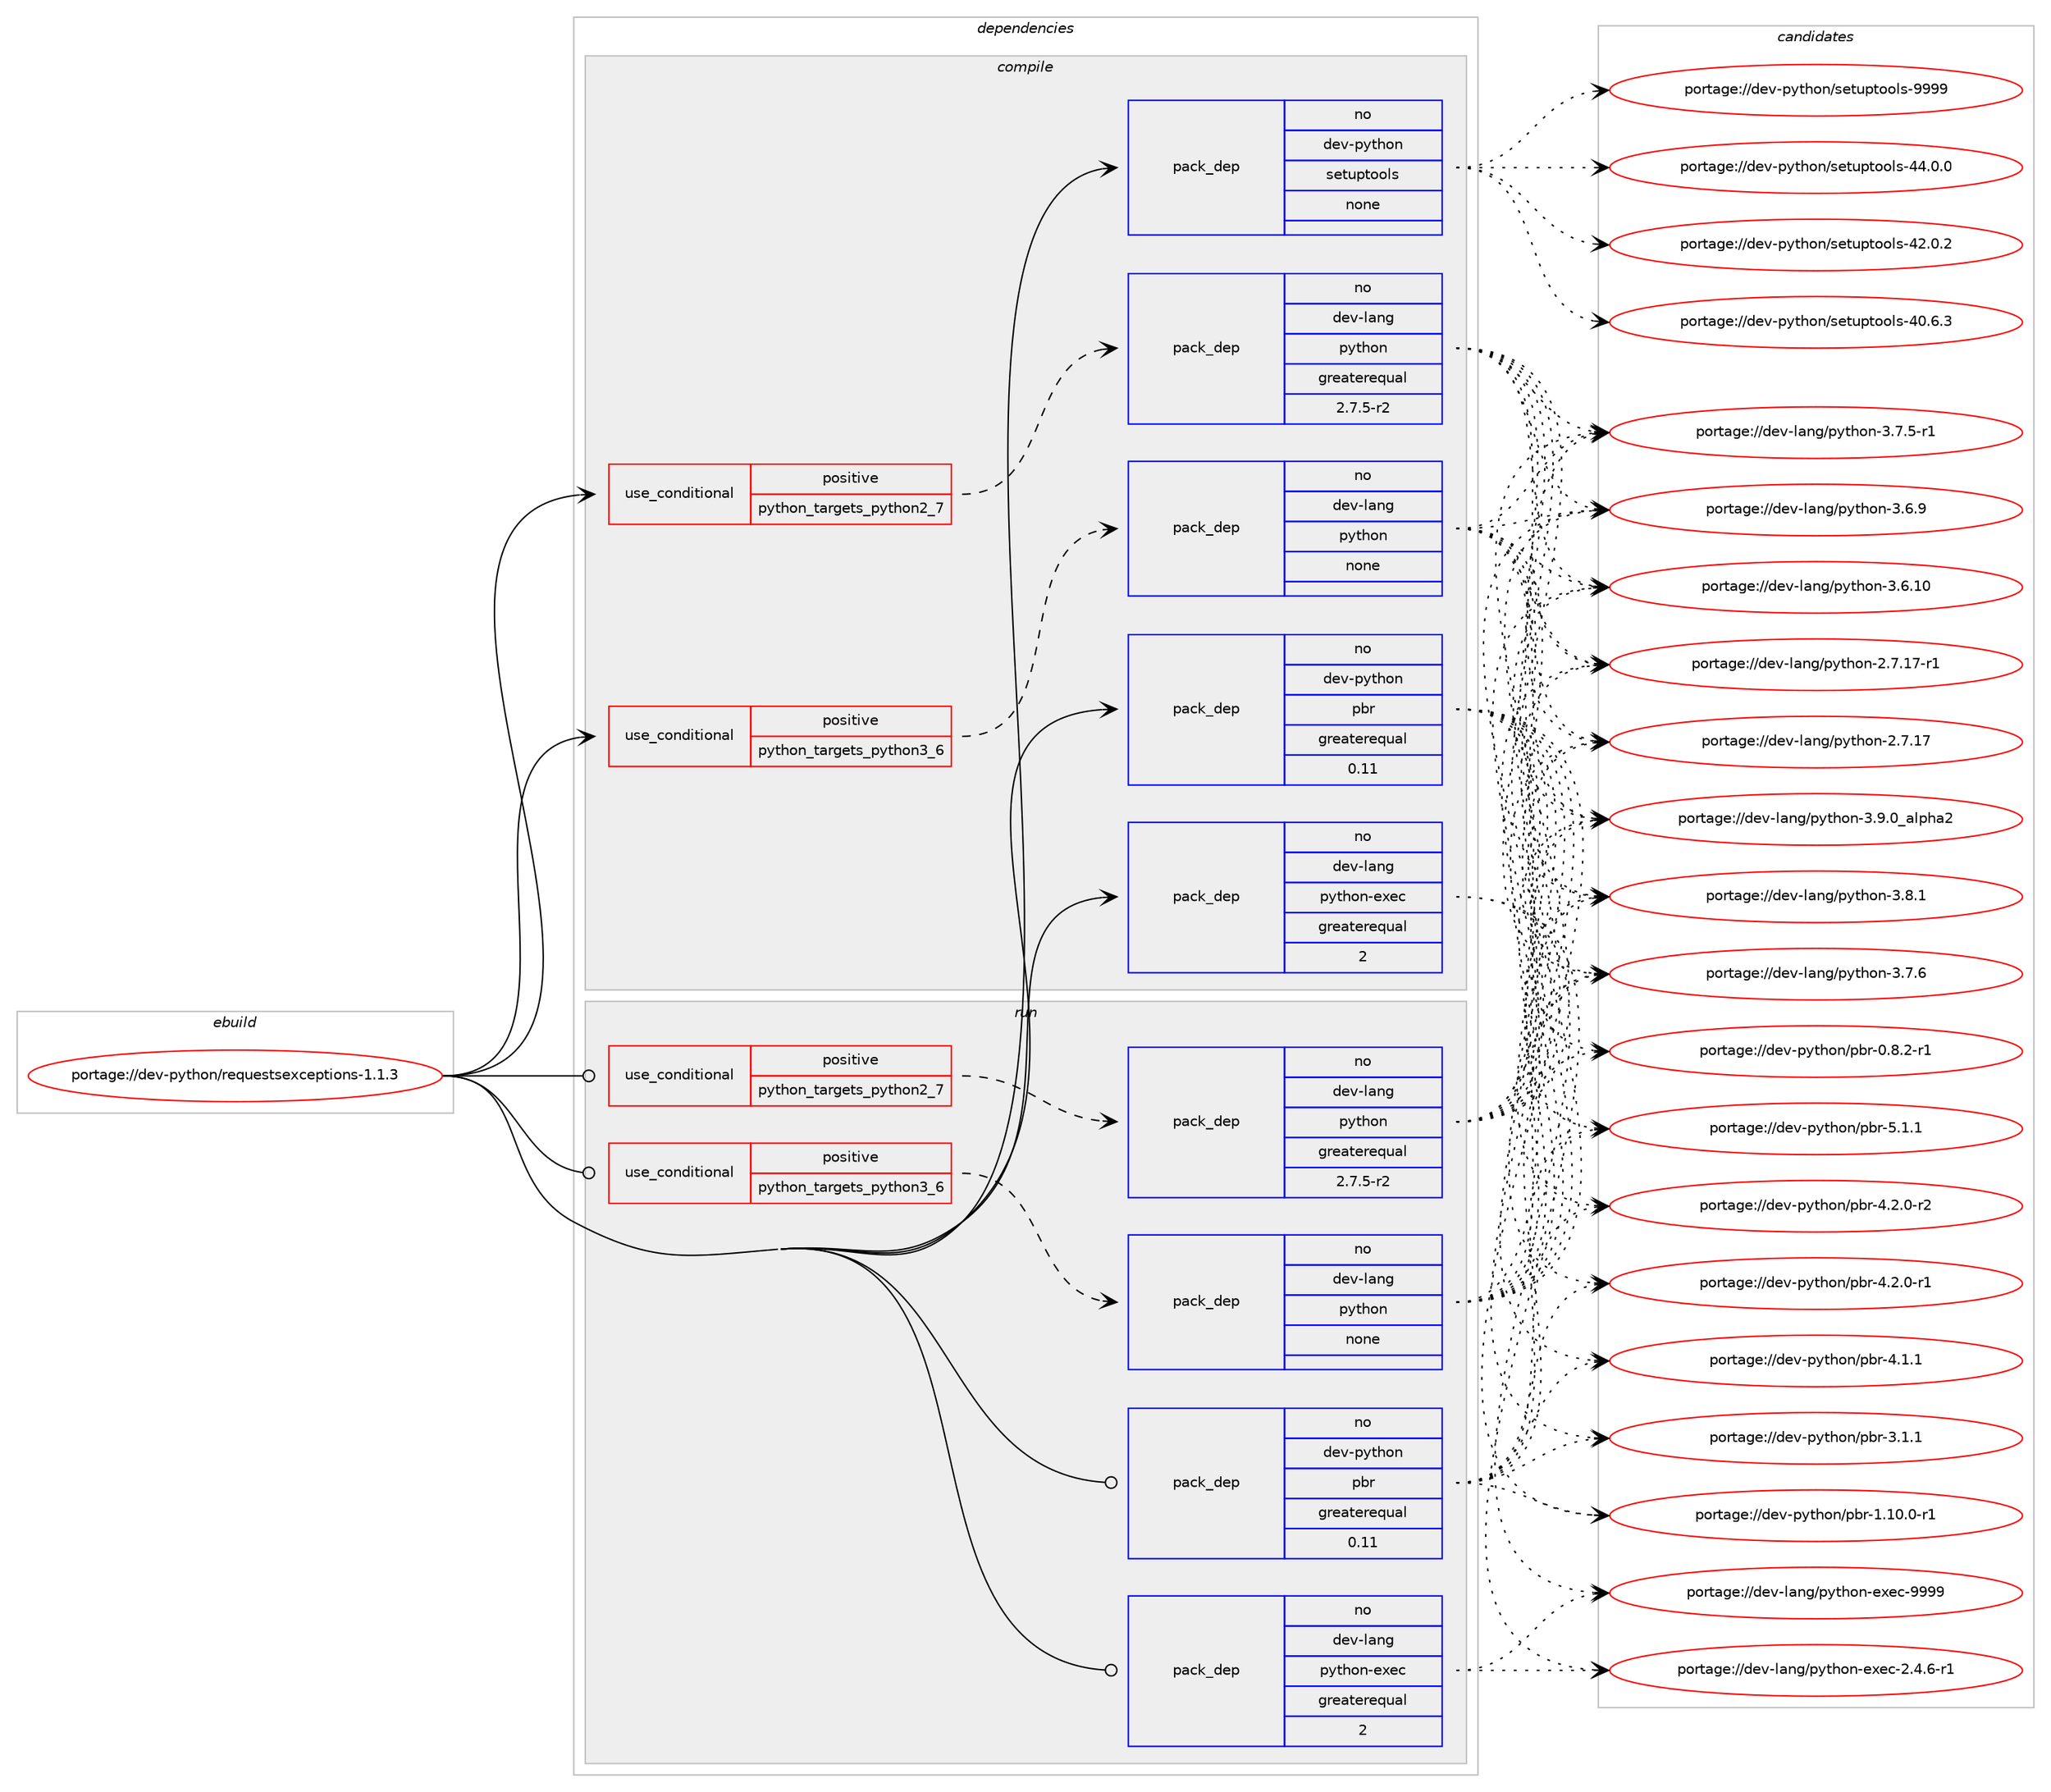 digraph prolog {

# *************
# Graph options
# *************

newrank=true;
concentrate=true;
compound=true;
graph [rankdir=LR,fontname=Helvetica,fontsize=10,ranksep=1.5];#, ranksep=2.5, nodesep=0.2];
edge  [arrowhead=vee];
node  [fontname=Helvetica,fontsize=10];

# **********
# The ebuild
# **********

subgraph cluster_leftcol {
color=gray;
rank=same;
label=<<i>ebuild</i>>;
id [label="portage://dev-python/requestsexceptions-1.1.3", color=red, width=4, href="../dev-python/requestsexceptions-1.1.3.svg"];
}

# ****************
# The dependencies
# ****************

subgraph cluster_midcol {
color=gray;
label=<<i>dependencies</i>>;
subgraph cluster_compile {
fillcolor="#eeeeee";
style=filled;
label=<<i>compile</i>>;
subgraph cond106692 {
dependency428033 [label=<<TABLE BORDER="0" CELLBORDER="1" CELLSPACING="0" CELLPADDING="4"><TR><TD ROWSPAN="3" CELLPADDING="10">use_conditional</TD></TR><TR><TD>positive</TD></TR><TR><TD>python_targets_python2_7</TD></TR></TABLE>>, shape=none, color=red];
subgraph pack316443 {
dependency428034 [label=<<TABLE BORDER="0" CELLBORDER="1" CELLSPACING="0" CELLPADDING="4" WIDTH="220"><TR><TD ROWSPAN="6" CELLPADDING="30">pack_dep</TD></TR><TR><TD WIDTH="110">no</TD></TR><TR><TD>dev-lang</TD></TR><TR><TD>python</TD></TR><TR><TD>greaterequal</TD></TR><TR><TD>2.7.5-r2</TD></TR></TABLE>>, shape=none, color=blue];
}
dependency428033:e -> dependency428034:w [weight=20,style="dashed",arrowhead="vee"];
}
id:e -> dependency428033:w [weight=20,style="solid",arrowhead="vee"];
subgraph cond106693 {
dependency428035 [label=<<TABLE BORDER="0" CELLBORDER="1" CELLSPACING="0" CELLPADDING="4"><TR><TD ROWSPAN="3" CELLPADDING="10">use_conditional</TD></TR><TR><TD>positive</TD></TR><TR><TD>python_targets_python3_6</TD></TR></TABLE>>, shape=none, color=red];
subgraph pack316444 {
dependency428036 [label=<<TABLE BORDER="0" CELLBORDER="1" CELLSPACING="0" CELLPADDING="4" WIDTH="220"><TR><TD ROWSPAN="6" CELLPADDING="30">pack_dep</TD></TR><TR><TD WIDTH="110">no</TD></TR><TR><TD>dev-lang</TD></TR><TR><TD>python</TD></TR><TR><TD>none</TD></TR><TR><TD></TD></TR></TABLE>>, shape=none, color=blue];
}
dependency428035:e -> dependency428036:w [weight=20,style="dashed",arrowhead="vee"];
}
id:e -> dependency428035:w [weight=20,style="solid",arrowhead="vee"];
subgraph pack316445 {
dependency428037 [label=<<TABLE BORDER="0" CELLBORDER="1" CELLSPACING="0" CELLPADDING="4" WIDTH="220"><TR><TD ROWSPAN="6" CELLPADDING="30">pack_dep</TD></TR><TR><TD WIDTH="110">no</TD></TR><TR><TD>dev-lang</TD></TR><TR><TD>python-exec</TD></TR><TR><TD>greaterequal</TD></TR><TR><TD>2</TD></TR></TABLE>>, shape=none, color=blue];
}
id:e -> dependency428037:w [weight=20,style="solid",arrowhead="vee"];
subgraph pack316446 {
dependency428038 [label=<<TABLE BORDER="0" CELLBORDER="1" CELLSPACING="0" CELLPADDING="4" WIDTH="220"><TR><TD ROWSPAN="6" CELLPADDING="30">pack_dep</TD></TR><TR><TD WIDTH="110">no</TD></TR><TR><TD>dev-python</TD></TR><TR><TD>pbr</TD></TR><TR><TD>greaterequal</TD></TR><TR><TD>0.11</TD></TR></TABLE>>, shape=none, color=blue];
}
id:e -> dependency428038:w [weight=20,style="solid",arrowhead="vee"];
subgraph pack316447 {
dependency428039 [label=<<TABLE BORDER="0" CELLBORDER="1" CELLSPACING="0" CELLPADDING="4" WIDTH="220"><TR><TD ROWSPAN="6" CELLPADDING="30">pack_dep</TD></TR><TR><TD WIDTH="110">no</TD></TR><TR><TD>dev-python</TD></TR><TR><TD>setuptools</TD></TR><TR><TD>none</TD></TR><TR><TD></TD></TR></TABLE>>, shape=none, color=blue];
}
id:e -> dependency428039:w [weight=20,style="solid",arrowhead="vee"];
}
subgraph cluster_compileandrun {
fillcolor="#eeeeee";
style=filled;
label=<<i>compile and run</i>>;
}
subgraph cluster_run {
fillcolor="#eeeeee";
style=filled;
label=<<i>run</i>>;
subgraph cond106694 {
dependency428040 [label=<<TABLE BORDER="0" CELLBORDER="1" CELLSPACING="0" CELLPADDING="4"><TR><TD ROWSPAN="3" CELLPADDING="10">use_conditional</TD></TR><TR><TD>positive</TD></TR><TR><TD>python_targets_python2_7</TD></TR></TABLE>>, shape=none, color=red];
subgraph pack316448 {
dependency428041 [label=<<TABLE BORDER="0" CELLBORDER="1" CELLSPACING="0" CELLPADDING="4" WIDTH="220"><TR><TD ROWSPAN="6" CELLPADDING="30">pack_dep</TD></TR><TR><TD WIDTH="110">no</TD></TR><TR><TD>dev-lang</TD></TR><TR><TD>python</TD></TR><TR><TD>greaterequal</TD></TR><TR><TD>2.7.5-r2</TD></TR></TABLE>>, shape=none, color=blue];
}
dependency428040:e -> dependency428041:w [weight=20,style="dashed",arrowhead="vee"];
}
id:e -> dependency428040:w [weight=20,style="solid",arrowhead="odot"];
subgraph cond106695 {
dependency428042 [label=<<TABLE BORDER="0" CELLBORDER="1" CELLSPACING="0" CELLPADDING="4"><TR><TD ROWSPAN="3" CELLPADDING="10">use_conditional</TD></TR><TR><TD>positive</TD></TR><TR><TD>python_targets_python3_6</TD></TR></TABLE>>, shape=none, color=red];
subgraph pack316449 {
dependency428043 [label=<<TABLE BORDER="0" CELLBORDER="1" CELLSPACING="0" CELLPADDING="4" WIDTH="220"><TR><TD ROWSPAN="6" CELLPADDING="30">pack_dep</TD></TR><TR><TD WIDTH="110">no</TD></TR><TR><TD>dev-lang</TD></TR><TR><TD>python</TD></TR><TR><TD>none</TD></TR><TR><TD></TD></TR></TABLE>>, shape=none, color=blue];
}
dependency428042:e -> dependency428043:w [weight=20,style="dashed",arrowhead="vee"];
}
id:e -> dependency428042:w [weight=20,style="solid",arrowhead="odot"];
subgraph pack316450 {
dependency428044 [label=<<TABLE BORDER="0" CELLBORDER="1" CELLSPACING="0" CELLPADDING="4" WIDTH="220"><TR><TD ROWSPAN="6" CELLPADDING="30">pack_dep</TD></TR><TR><TD WIDTH="110">no</TD></TR><TR><TD>dev-lang</TD></TR><TR><TD>python-exec</TD></TR><TR><TD>greaterequal</TD></TR><TR><TD>2</TD></TR></TABLE>>, shape=none, color=blue];
}
id:e -> dependency428044:w [weight=20,style="solid",arrowhead="odot"];
subgraph pack316451 {
dependency428045 [label=<<TABLE BORDER="0" CELLBORDER="1" CELLSPACING="0" CELLPADDING="4" WIDTH="220"><TR><TD ROWSPAN="6" CELLPADDING="30">pack_dep</TD></TR><TR><TD WIDTH="110">no</TD></TR><TR><TD>dev-python</TD></TR><TR><TD>pbr</TD></TR><TR><TD>greaterequal</TD></TR><TR><TD>0.11</TD></TR></TABLE>>, shape=none, color=blue];
}
id:e -> dependency428045:w [weight=20,style="solid",arrowhead="odot"];
}
}

# **************
# The candidates
# **************

subgraph cluster_choices {
rank=same;
color=gray;
label=<<i>candidates</i>>;

subgraph choice316443 {
color=black;
nodesep=1;
choice10010111845108971101034711212111610411111045514657464895971081121049750 [label="portage://dev-lang/python-3.9.0_alpha2", color=red, width=4,href="../dev-lang/python-3.9.0_alpha2.svg"];
choice100101118451089711010347112121116104111110455146564649 [label="portage://dev-lang/python-3.8.1", color=red, width=4,href="../dev-lang/python-3.8.1.svg"];
choice100101118451089711010347112121116104111110455146554654 [label="portage://dev-lang/python-3.7.6", color=red, width=4,href="../dev-lang/python-3.7.6.svg"];
choice1001011184510897110103471121211161041111104551465546534511449 [label="portage://dev-lang/python-3.7.5-r1", color=red, width=4,href="../dev-lang/python-3.7.5-r1.svg"];
choice100101118451089711010347112121116104111110455146544657 [label="portage://dev-lang/python-3.6.9", color=red, width=4,href="../dev-lang/python-3.6.9.svg"];
choice10010111845108971101034711212111610411111045514654464948 [label="portage://dev-lang/python-3.6.10", color=red, width=4,href="../dev-lang/python-3.6.10.svg"];
choice100101118451089711010347112121116104111110455046554649554511449 [label="portage://dev-lang/python-2.7.17-r1", color=red, width=4,href="../dev-lang/python-2.7.17-r1.svg"];
choice10010111845108971101034711212111610411111045504655464955 [label="portage://dev-lang/python-2.7.17", color=red, width=4,href="../dev-lang/python-2.7.17.svg"];
dependency428034:e -> choice10010111845108971101034711212111610411111045514657464895971081121049750:w [style=dotted,weight="100"];
dependency428034:e -> choice100101118451089711010347112121116104111110455146564649:w [style=dotted,weight="100"];
dependency428034:e -> choice100101118451089711010347112121116104111110455146554654:w [style=dotted,weight="100"];
dependency428034:e -> choice1001011184510897110103471121211161041111104551465546534511449:w [style=dotted,weight="100"];
dependency428034:e -> choice100101118451089711010347112121116104111110455146544657:w [style=dotted,weight="100"];
dependency428034:e -> choice10010111845108971101034711212111610411111045514654464948:w [style=dotted,weight="100"];
dependency428034:e -> choice100101118451089711010347112121116104111110455046554649554511449:w [style=dotted,weight="100"];
dependency428034:e -> choice10010111845108971101034711212111610411111045504655464955:w [style=dotted,weight="100"];
}
subgraph choice316444 {
color=black;
nodesep=1;
choice10010111845108971101034711212111610411111045514657464895971081121049750 [label="portage://dev-lang/python-3.9.0_alpha2", color=red, width=4,href="../dev-lang/python-3.9.0_alpha2.svg"];
choice100101118451089711010347112121116104111110455146564649 [label="portage://dev-lang/python-3.8.1", color=red, width=4,href="../dev-lang/python-3.8.1.svg"];
choice100101118451089711010347112121116104111110455146554654 [label="portage://dev-lang/python-3.7.6", color=red, width=4,href="../dev-lang/python-3.7.6.svg"];
choice1001011184510897110103471121211161041111104551465546534511449 [label="portage://dev-lang/python-3.7.5-r1", color=red, width=4,href="../dev-lang/python-3.7.5-r1.svg"];
choice100101118451089711010347112121116104111110455146544657 [label="portage://dev-lang/python-3.6.9", color=red, width=4,href="../dev-lang/python-3.6.9.svg"];
choice10010111845108971101034711212111610411111045514654464948 [label="portage://dev-lang/python-3.6.10", color=red, width=4,href="../dev-lang/python-3.6.10.svg"];
choice100101118451089711010347112121116104111110455046554649554511449 [label="portage://dev-lang/python-2.7.17-r1", color=red, width=4,href="../dev-lang/python-2.7.17-r1.svg"];
choice10010111845108971101034711212111610411111045504655464955 [label="portage://dev-lang/python-2.7.17", color=red, width=4,href="../dev-lang/python-2.7.17.svg"];
dependency428036:e -> choice10010111845108971101034711212111610411111045514657464895971081121049750:w [style=dotted,weight="100"];
dependency428036:e -> choice100101118451089711010347112121116104111110455146564649:w [style=dotted,weight="100"];
dependency428036:e -> choice100101118451089711010347112121116104111110455146554654:w [style=dotted,weight="100"];
dependency428036:e -> choice1001011184510897110103471121211161041111104551465546534511449:w [style=dotted,weight="100"];
dependency428036:e -> choice100101118451089711010347112121116104111110455146544657:w [style=dotted,weight="100"];
dependency428036:e -> choice10010111845108971101034711212111610411111045514654464948:w [style=dotted,weight="100"];
dependency428036:e -> choice100101118451089711010347112121116104111110455046554649554511449:w [style=dotted,weight="100"];
dependency428036:e -> choice10010111845108971101034711212111610411111045504655464955:w [style=dotted,weight="100"];
}
subgraph choice316445 {
color=black;
nodesep=1;
choice10010111845108971101034711212111610411111045101120101994557575757 [label="portage://dev-lang/python-exec-9999", color=red, width=4,href="../dev-lang/python-exec-9999.svg"];
choice10010111845108971101034711212111610411111045101120101994550465246544511449 [label="portage://dev-lang/python-exec-2.4.6-r1", color=red, width=4,href="../dev-lang/python-exec-2.4.6-r1.svg"];
dependency428037:e -> choice10010111845108971101034711212111610411111045101120101994557575757:w [style=dotted,weight="100"];
dependency428037:e -> choice10010111845108971101034711212111610411111045101120101994550465246544511449:w [style=dotted,weight="100"];
}
subgraph choice316446 {
color=black;
nodesep=1;
choice100101118451121211161041111104711298114455346494649 [label="portage://dev-python/pbr-5.1.1", color=red, width=4,href="../dev-python/pbr-5.1.1.svg"];
choice1001011184511212111610411111047112981144552465046484511450 [label="portage://dev-python/pbr-4.2.0-r2", color=red, width=4,href="../dev-python/pbr-4.2.0-r2.svg"];
choice1001011184511212111610411111047112981144552465046484511449 [label="portage://dev-python/pbr-4.2.0-r1", color=red, width=4,href="../dev-python/pbr-4.2.0-r1.svg"];
choice100101118451121211161041111104711298114455246494649 [label="portage://dev-python/pbr-4.1.1", color=red, width=4,href="../dev-python/pbr-4.1.1.svg"];
choice100101118451121211161041111104711298114455146494649 [label="portage://dev-python/pbr-3.1.1", color=red, width=4,href="../dev-python/pbr-3.1.1.svg"];
choice100101118451121211161041111104711298114454946494846484511449 [label="portage://dev-python/pbr-1.10.0-r1", color=red, width=4,href="../dev-python/pbr-1.10.0-r1.svg"];
choice1001011184511212111610411111047112981144548465646504511449 [label="portage://dev-python/pbr-0.8.2-r1", color=red, width=4,href="../dev-python/pbr-0.8.2-r1.svg"];
dependency428038:e -> choice100101118451121211161041111104711298114455346494649:w [style=dotted,weight="100"];
dependency428038:e -> choice1001011184511212111610411111047112981144552465046484511450:w [style=dotted,weight="100"];
dependency428038:e -> choice1001011184511212111610411111047112981144552465046484511449:w [style=dotted,weight="100"];
dependency428038:e -> choice100101118451121211161041111104711298114455246494649:w [style=dotted,weight="100"];
dependency428038:e -> choice100101118451121211161041111104711298114455146494649:w [style=dotted,weight="100"];
dependency428038:e -> choice100101118451121211161041111104711298114454946494846484511449:w [style=dotted,weight="100"];
dependency428038:e -> choice1001011184511212111610411111047112981144548465646504511449:w [style=dotted,weight="100"];
}
subgraph choice316447 {
color=black;
nodesep=1;
choice10010111845112121116104111110471151011161171121161111111081154557575757 [label="portage://dev-python/setuptools-9999", color=red, width=4,href="../dev-python/setuptools-9999.svg"];
choice100101118451121211161041111104711510111611711211611111110811545525246484648 [label="portage://dev-python/setuptools-44.0.0", color=red, width=4,href="../dev-python/setuptools-44.0.0.svg"];
choice100101118451121211161041111104711510111611711211611111110811545525046484650 [label="portage://dev-python/setuptools-42.0.2", color=red, width=4,href="../dev-python/setuptools-42.0.2.svg"];
choice100101118451121211161041111104711510111611711211611111110811545524846544651 [label="portage://dev-python/setuptools-40.6.3", color=red, width=4,href="../dev-python/setuptools-40.6.3.svg"];
dependency428039:e -> choice10010111845112121116104111110471151011161171121161111111081154557575757:w [style=dotted,weight="100"];
dependency428039:e -> choice100101118451121211161041111104711510111611711211611111110811545525246484648:w [style=dotted,weight="100"];
dependency428039:e -> choice100101118451121211161041111104711510111611711211611111110811545525046484650:w [style=dotted,weight="100"];
dependency428039:e -> choice100101118451121211161041111104711510111611711211611111110811545524846544651:w [style=dotted,weight="100"];
}
subgraph choice316448 {
color=black;
nodesep=1;
choice10010111845108971101034711212111610411111045514657464895971081121049750 [label="portage://dev-lang/python-3.9.0_alpha2", color=red, width=4,href="../dev-lang/python-3.9.0_alpha2.svg"];
choice100101118451089711010347112121116104111110455146564649 [label="portage://dev-lang/python-3.8.1", color=red, width=4,href="../dev-lang/python-3.8.1.svg"];
choice100101118451089711010347112121116104111110455146554654 [label="portage://dev-lang/python-3.7.6", color=red, width=4,href="../dev-lang/python-3.7.6.svg"];
choice1001011184510897110103471121211161041111104551465546534511449 [label="portage://dev-lang/python-3.7.5-r1", color=red, width=4,href="../dev-lang/python-3.7.5-r1.svg"];
choice100101118451089711010347112121116104111110455146544657 [label="portage://dev-lang/python-3.6.9", color=red, width=4,href="../dev-lang/python-3.6.9.svg"];
choice10010111845108971101034711212111610411111045514654464948 [label="portage://dev-lang/python-3.6.10", color=red, width=4,href="../dev-lang/python-3.6.10.svg"];
choice100101118451089711010347112121116104111110455046554649554511449 [label="portage://dev-lang/python-2.7.17-r1", color=red, width=4,href="../dev-lang/python-2.7.17-r1.svg"];
choice10010111845108971101034711212111610411111045504655464955 [label="portage://dev-lang/python-2.7.17", color=red, width=4,href="../dev-lang/python-2.7.17.svg"];
dependency428041:e -> choice10010111845108971101034711212111610411111045514657464895971081121049750:w [style=dotted,weight="100"];
dependency428041:e -> choice100101118451089711010347112121116104111110455146564649:w [style=dotted,weight="100"];
dependency428041:e -> choice100101118451089711010347112121116104111110455146554654:w [style=dotted,weight="100"];
dependency428041:e -> choice1001011184510897110103471121211161041111104551465546534511449:w [style=dotted,weight="100"];
dependency428041:e -> choice100101118451089711010347112121116104111110455146544657:w [style=dotted,weight="100"];
dependency428041:e -> choice10010111845108971101034711212111610411111045514654464948:w [style=dotted,weight="100"];
dependency428041:e -> choice100101118451089711010347112121116104111110455046554649554511449:w [style=dotted,weight="100"];
dependency428041:e -> choice10010111845108971101034711212111610411111045504655464955:w [style=dotted,weight="100"];
}
subgraph choice316449 {
color=black;
nodesep=1;
choice10010111845108971101034711212111610411111045514657464895971081121049750 [label="portage://dev-lang/python-3.9.0_alpha2", color=red, width=4,href="../dev-lang/python-3.9.0_alpha2.svg"];
choice100101118451089711010347112121116104111110455146564649 [label="portage://dev-lang/python-3.8.1", color=red, width=4,href="../dev-lang/python-3.8.1.svg"];
choice100101118451089711010347112121116104111110455146554654 [label="portage://dev-lang/python-3.7.6", color=red, width=4,href="../dev-lang/python-3.7.6.svg"];
choice1001011184510897110103471121211161041111104551465546534511449 [label="portage://dev-lang/python-3.7.5-r1", color=red, width=4,href="../dev-lang/python-3.7.5-r1.svg"];
choice100101118451089711010347112121116104111110455146544657 [label="portage://dev-lang/python-3.6.9", color=red, width=4,href="../dev-lang/python-3.6.9.svg"];
choice10010111845108971101034711212111610411111045514654464948 [label="portage://dev-lang/python-3.6.10", color=red, width=4,href="../dev-lang/python-3.6.10.svg"];
choice100101118451089711010347112121116104111110455046554649554511449 [label="portage://dev-lang/python-2.7.17-r1", color=red, width=4,href="../dev-lang/python-2.7.17-r1.svg"];
choice10010111845108971101034711212111610411111045504655464955 [label="portage://dev-lang/python-2.7.17", color=red, width=4,href="../dev-lang/python-2.7.17.svg"];
dependency428043:e -> choice10010111845108971101034711212111610411111045514657464895971081121049750:w [style=dotted,weight="100"];
dependency428043:e -> choice100101118451089711010347112121116104111110455146564649:w [style=dotted,weight="100"];
dependency428043:e -> choice100101118451089711010347112121116104111110455146554654:w [style=dotted,weight="100"];
dependency428043:e -> choice1001011184510897110103471121211161041111104551465546534511449:w [style=dotted,weight="100"];
dependency428043:e -> choice100101118451089711010347112121116104111110455146544657:w [style=dotted,weight="100"];
dependency428043:e -> choice10010111845108971101034711212111610411111045514654464948:w [style=dotted,weight="100"];
dependency428043:e -> choice100101118451089711010347112121116104111110455046554649554511449:w [style=dotted,weight="100"];
dependency428043:e -> choice10010111845108971101034711212111610411111045504655464955:w [style=dotted,weight="100"];
}
subgraph choice316450 {
color=black;
nodesep=1;
choice10010111845108971101034711212111610411111045101120101994557575757 [label="portage://dev-lang/python-exec-9999", color=red, width=4,href="../dev-lang/python-exec-9999.svg"];
choice10010111845108971101034711212111610411111045101120101994550465246544511449 [label="portage://dev-lang/python-exec-2.4.6-r1", color=red, width=4,href="../dev-lang/python-exec-2.4.6-r1.svg"];
dependency428044:e -> choice10010111845108971101034711212111610411111045101120101994557575757:w [style=dotted,weight="100"];
dependency428044:e -> choice10010111845108971101034711212111610411111045101120101994550465246544511449:w [style=dotted,weight="100"];
}
subgraph choice316451 {
color=black;
nodesep=1;
choice100101118451121211161041111104711298114455346494649 [label="portage://dev-python/pbr-5.1.1", color=red, width=4,href="../dev-python/pbr-5.1.1.svg"];
choice1001011184511212111610411111047112981144552465046484511450 [label="portage://dev-python/pbr-4.2.0-r2", color=red, width=4,href="../dev-python/pbr-4.2.0-r2.svg"];
choice1001011184511212111610411111047112981144552465046484511449 [label="portage://dev-python/pbr-4.2.0-r1", color=red, width=4,href="../dev-python/pbr-4.2.0-r1.svg"];
choice100101118451121211161041111104711298114455246494649 [label="portage://dev-python/pbr-4.1.1", color=red, width=4,href="../dev-python/pbr-4.1.1.svg"];
choice100101118451121211161041111104711298114455146494649 [label="portage://dev-python/pbr-3.1.1", color=red, width=4,href="../dev-python/pbr-3.1.1.svg"];
choice100101118451121211161041111104711298114454946494846484511449 [label="portage://dev-python/pbr-1.10.0-r1", color=red, width=4,href="../dev-python/pbr-1.10.0-r1.svg"];
choice1001011184511212111610411111047112981144548465646504511449 [label="portage://dev-python/pbr-0.8.2-r1", color=red, width=4,href="../dev-python/pbr-0.8.2-r1.svg"];
dependency428045:e -> choice100101118451121211161041111104711298114455346494649:w [style=dotted,weight="100"];
dependency428045:e -> choice1001011184511212111610411111047112981144552465046484511450:w [style=dotted,weight="100"];
dependency428045:e -> choice1001011184511212111610411111047112981144552465046484511449:w [style=dotted,weight="100"];
dependency428045:e -> choice100101118451121211161041111104711298114455246494649:w [style=dotted,weight="100"];
dependency428045:e -> choice100101118451121211161041111104711298114455146494649:w [style=dotted,weight="100"];
dependency428045:e -> choice100101118451121211161041111104711298114454946494846484511449:w [style=dotted,weight="100"];
dependency428045:e -> choice1001011184511212111610411111047112981144548465646504511449:w [style=dotted,weight="100"];
}
}

}
